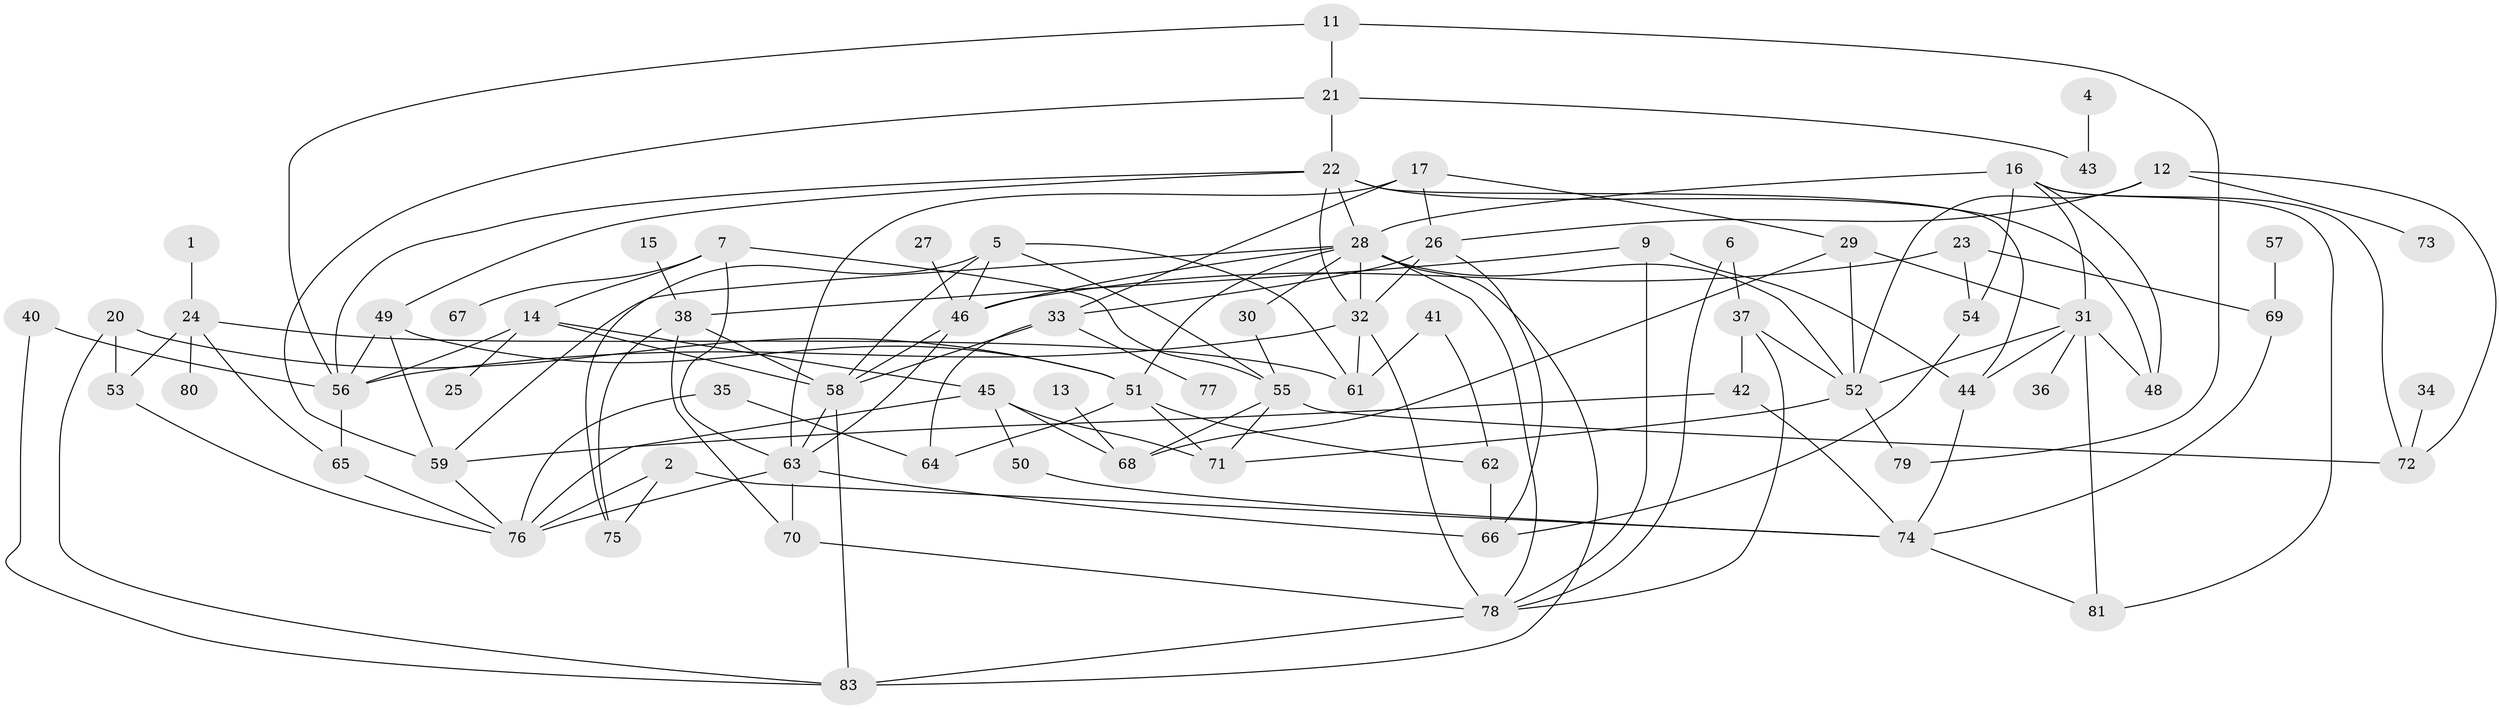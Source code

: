 // original degree distribution, {1: 0.2116788321167883, 2: 0.2116788321167883, 3: 0.1678832116788321, 0: 0.058394160583941604, 6: 0.058394160583941604, 5: 0.11678832116788321, 4: 0.15328467153284672, 8: 0.0072992700729927005, 7: 0.014598540145985401}
// Generated by graph-tools (version 1.1) at 2025/35/03/04/25 23:35:45]
// undirected, 74 vertices, 138 edges
graph export_dot {
  node [color=gray90,style=filled];
  1;
  2;
  4;
  5;
  6;
  7;
  9;
  11;
  12;
  13;
  14;
  15;
  16;
  17;
  20;
  21;
  22;
  23;
  24;
  25;
  26;
  27;
  28;
  29;
  30;
  31;
  32;
  33;
  34;
  35;
  36;
  37;
  38;
  40;
  41;
  42;
  43;
  44;
  45;
  46;
  48;
  49;
  50;
  51;
  52;
  53;
  54;
  55;
  56;
  57;
  58;
  59;
  61;
  62;
  63;
  64;
  65;
  66;
  67;
  68;
  69;
  70;
  71;
  72;
  73;
  74;
  75;
  76;
  77;
  78;
  79;
  80;
  81;
  83;
  1 -- 24 [weight=1.0];
  2 -- 74 [weight=1.0];
  2 -- 75 [weight=1.0];
  2 -- 76 [weight=1.0];
  4 -- 43 [weight=1.0];
  5 -- 46 [weight=1.0];
  5 -- 55 [weight=1.0];
  5 -- 58 [weight=1.0];
  5 -- 61 [weight=1.0];
  5 -- 75 [weight=1.0];
  6 -- 37 [weight=1.0];
  6 -- 78 [weight=1.0];
  7 -- 14 [weight=1.0];
  7 -- 55 [weight=1.0];
  7 -- 63 [weight=1.0];
  7 -- 67 [weight=1.0];
  9 -- 38 [weight=1.0];
  9 -- 44 [weight=1.0];
  9 -- 78 [weight=1.0];
  11 -- 21 [weight=1.0];
  11 -- 56 [weight=1.0];
  11 -- 79 [weight=1.0];
  12 -- 26 [weight=1.0];
  12 -- 52 [weight=1.0];
  12 -- 72 [weight=1.0];
  12 -- 73 [weight=1.0];
  13 -- 68 [weight=1.0];
  14 -- 25 [weight=1.0];
  14 -- 45 [weight=1.0];
  14 -- 56 [weight=1.0];
  14 -- 58 [weight=1.0];
  15 -- 38 [weight=1.0];
  16 -- 28 [weight=1.0];
  16 -- 31 [weight=1.0];
  16 -- 48 [weight=1.0];
  16 -- 54 [weight=1.0];
  16 -- 72 [weight=1.0];
  16 -- 81 [weight=1.0];
  17 -- 26 [weight=1.0];
  17 -- 29 [weight=1.0];
  17 -- 33 [weight=1.0];
  17 -- 63 [weight=1.0];
  20 -- 51 [weight=1.0];
  20 -- 53 [weight=1.0];
  20 -- 83 [weight=1.0];
  21 -- 22 [weight=1.0];
  21 -- 43 [weight=1.0];
  21 -- 59 [weight=1.0];
  22 -- 28 [weight=1.0];
  22 -- 32 [weight=1.0];
  22 -- 44 [weight=1.0];
  22 -- 48 [weight=1.0];
  22 -- 49 [weight=1.0];
  22 -- 56 [weight=1.0];
  23 -- 46 [weight=1.0];
  23 -- 54 [weight=1.0];
  23 -- 69 [weight=1.0];
  24 -- 53 [weight=1.0];
  24 -- 61 [weight=1.0];
  24 -- 65 [weight=1.0];
  24 -- 80 [weight=1.0];
  26 -- 32 [weight=1.0];
  26 -- 33 [weight=1.0];
  26 -- 66 [weight=1.0];
  27 -- 46 [weight=1.0];
  28 -- 30 [weight=1.0];
  28 -- 32 [weight=1.0];
  28 -- 46 [weight=1.0];
  28 -- 51 [weight=1.0];
  28 -- 52 [weight=1.0];
  28 -- 59 [weight=1.0];
  28 -- 78 [weight=1.0];
  28 -- 83 [weight=1.0];
  29 -- 31 [weight=2.0];
  29 -- 52 [weight=1.0];
  29 -- 68 [weight=1.0];
  30 -- 55 [weight=1.0];
  31 -- 36 [weight=1.0];
  31 -- 44 [weight=1.0];
  31 -- 48 [weight=1.0];
  31 -- 52 [weight=1.0];
  31 -- 81 [weight=1.0];
  32 -- 56 [weight=1.0];
  32 -- 61 [weight=1.0];
  32 -- 78 [weight=1.0];
  33 -- 58 [weight=1.0];
  33 -- 64 [weight=1.0];
  33 -- 77 [weight=1.0];
  34 -- 72 [weight=1.0];
  35 -- 64 [weight=1.0];
  35 -- 76 [weight=1.0];
  37 -- 42 [weight=1.0];
  37 -- 52 [weight=1.0];
  37 -- 78 [weight=1.0];
  38 -- 58 [weight=1.0];
  38 -- 70 [weight=1.0];
  38 -- 75 [weight=1.0];
  40 -- 56 [weight=1.0];
  40 -- 83 [weight=1.0];
  41 -- 61 [weight=1.0];
  41 -- 62 [weight=1.0];
  42 -- 59 [weight=1.0];
  42 -- 74 [weight=1.0];
  44 -- 74 [weight=1.0];
  45 -- 50 [weight=1.0];
  45 -- 68 [weight=1.0];
  45 -- 71 [weight=1.0];
  45 -- 76 [weight=2.0];
  46 -- 58 [weight=1.0];
  46 -- 63 [weight=1.0];
  49 -- 51 [weight=1.0];
  49 -- 56 [weight=1.0];
  49 -- 59 [weight=1.0];
  50 -- 74 [weight=1.0];
  51 -- 62 [weight=1.0];
  51 -- 64 [weight=1.0];
  51 -- 71 [weight=1.0];
  52 -- 71 [weight=1.0];
  52 -- 79 [weight=1.0];
  53 -- 76 [weight=1.0];
  54 -- 66 [weight=1.0];
  55 -- 68 [weight=1.0];
  55 -- 71 [weight=1.0];
  55 -- 72 [weight=1.0];
  56 -- 65 [weight=1.0];
  57 -- 69 [weight=1.0];
  58 -- 63 [weight=1.0];
  58 -- 83 [weight=1.0];
  59 -- 76 [weight=1.0];
  62 -- 66 [weight=1.0];
  63 -- 66 [weight=1.0];
  63 -- 70 [weight=1.0];
  63 -- 76 [weight=1.0];
  65 -- 76 [weight=1.0];
  69 -- 74 [weight=1.0];
  70 -- 78 [weight=2.0];
  74 -- 81 [weight=1.0];
  78 -- 83 [weight=1.0];
}
